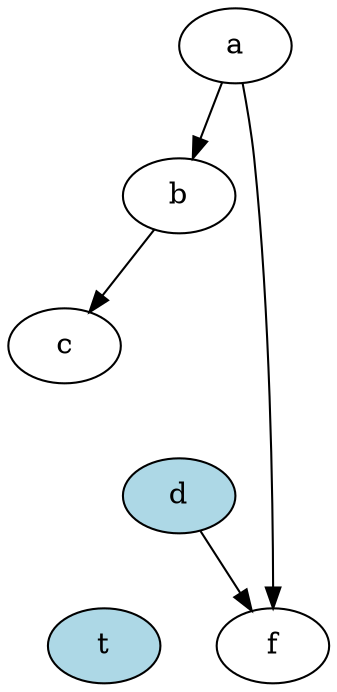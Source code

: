 digraph {
    a -> b;
    a -> f;
    b -> c;
    b -> d [style = invis];
    c -> t [style = invis];
    c -> d [style = invis];
    d -> t [style = invis];
    d -> f;

    d [style = filled, fillcolor = lightblue];
    t [style = filled, fillcolor = lightblue];
}
